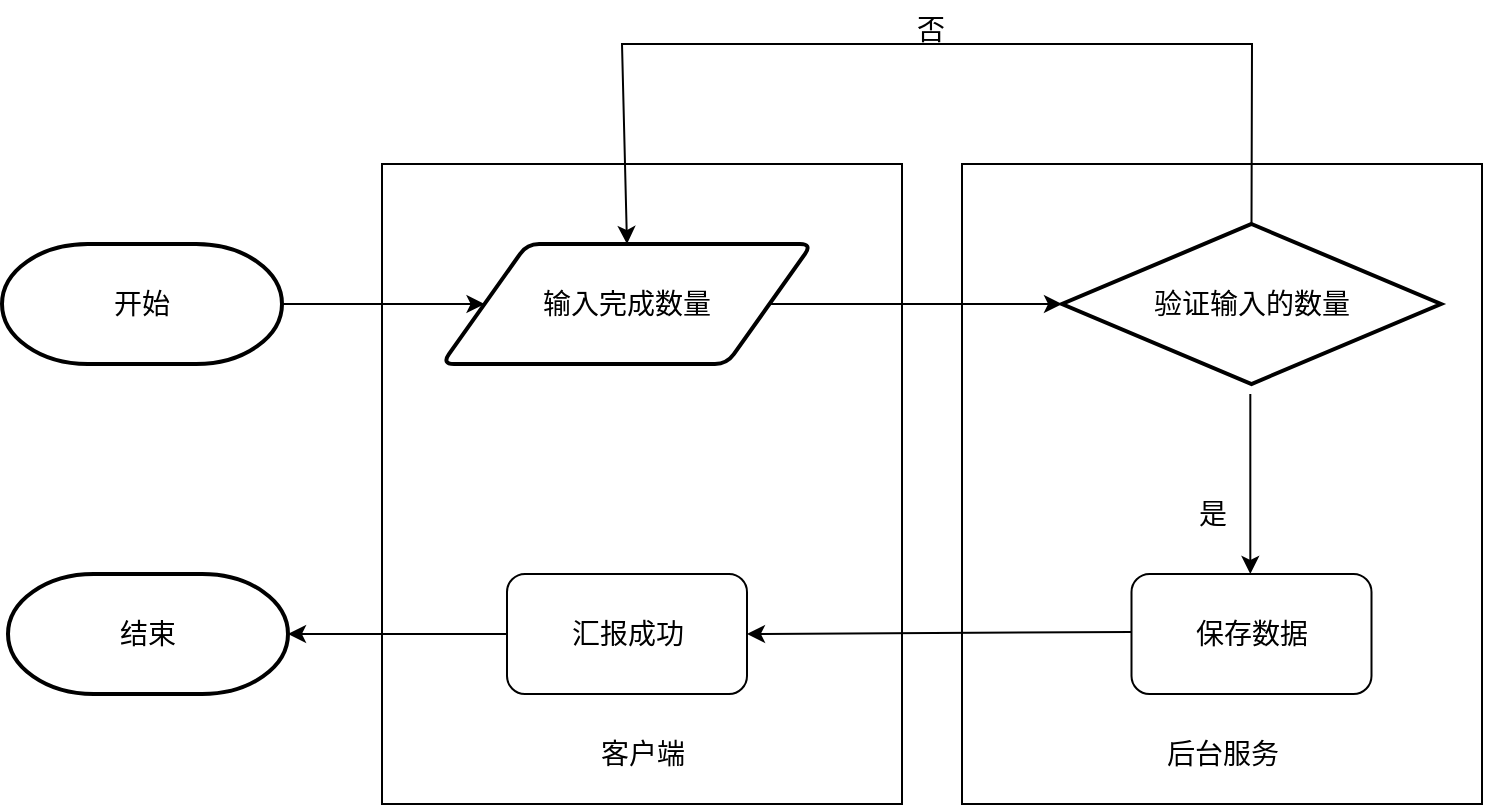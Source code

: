 <mxfile version="20.0.4" type="github">
  <diagram id="-Thg3NojDzIJrcwwlIQT" name="第 1 页">
    <mxGraphModel dx="1673" dy="925" grid="1" gridSize="10" guides="1" tooltips="1" connect="1" arrows="1" fold="1" page="1" pageScale="1" pageWidth="1654" pageHeight="2336" math="0" shadow="0">
      <root>
        <mxCell id="0" />
        <mxCell id="1" parent="0" />
        <mxCell id="zCkPLSWbQm5JxwFreFaJ-94" value="" style="verticalLabelPosition=bottom;verticalAlign=top;html=1;shape=mxgraph.basic.rect;fillColor2=none;strokeWidth=1;size=20;indent=5;fontSize=14;" vertex="1" parent="1">
          <mxGeometry x="880" y="740" width="260" height="320" as="geometry" />
        </mxCell>
        <mxCell id="zCkPLSWbQm5JxwFreFaJ-91" value="" style="verticalLabelPosition=bottom;verticalAlign=top;html=1;shape=mxgraph.basic.rect;fillColor2=none;strokeWidth=1;size=20;indent=5;fontSize=14;" vertex="1" parent="1">
          <mxGeometry x="590" y="740" width="260" height="320" as="geometry" />
        </mxCell>
        <mxCell id="zCkPLSWbQm5JxwFreFaJ-64" value="开始" style="strokeWidth=2;html=1;shape=mxgraph.flowchart.terminator;whiteSpace=wrap;fontSize=14;" vertex="1" parent="1">
          <mxGeometry x="400" y="780" width="140" height="60" as="geometry" />
        </mxCell>
        <mxCell id="zCkPLSWbQm5JxwFreFaJ-67" value="输入完成数量" style="shape=parallelogram;html=1;strokeWidth=2;perimeter=parallelogramPerimeter;whiteSpace=wrap;rounded=1;arcSize=12;size=0.23;fontSize=14;" vertex="1" parent="1">
          <mxGeometry x="620" y="780" width="185" height="60" as="geometry" />
        </mxCell>
        <mxCell id="zCkPLSWbQm5JxwFreFaJ-69" value="验证输入的数量" style="strokeWidth=2;html=1;shape=mxgraph.flowchart.decision;whiteSpace=wrap;fontSize=14;" vertex="1" parent="1">
          <mxGeometry x="930" y="770" width="189.5" height="80" as="geometry" />
        </mxCell>
        <mxCell id="zCkPLSWbQm5JxwFreFaJ-72" value="结束" style="strokeWidth=2;html=1;shape=mxgraph.flowchart.terminator;whiteSpace=wrap;fontSize=14;" vertex="1" parent="1">
          <mxGeometry x="403" y="945" width="140" height="60" as="geometry" />
        </mxCell>
        <mxCell id="zCkPLSWbQm5JxwFreFaJ-75" value="是" style="text;html=1;align=center;verticalAlign=middle;resizable=0;points=[];autosize=1;strokeColor=none;fillColor=none;fontSize=14;" vertex="1" parent="1">
          <mxGeometry x="985" y="900" width="40" height="30" as="geometry" />
        </mxCell>
        <mxCell id="zCkPLSWbQm5JxwFreFaJ-83" value="保存数据" style="rounded=1;whiteSpace=wrap;html=1;fontSize=14;" vertex="1" parent="1">
          <mxGeometry x="964.75" y="945" width="120" height="60" as="geometry" />
        </mxCell>
        <mxCell id="zCkPLSWbQm5JxwFreFaJ-85" value="" style="endArrow=classic;html=1;rounded=0;fontSize=14;" edge="1" parent="1">
          <mxGeometry width="50" height="50" relative="1" as="geometry">
            <mxPoint x="1024.16" y="855" as="sourcePoint" />
            <mxPoint x="1024.16" y="945" as="targetPoint" />
          </mxGeometry>
        </mxCell>
        <mxCell id="zCkPLSWbQm5JxwFreFaJ-93" value="客户端" style="text;html=1;align=center;verticalAlign=middle;resizable=0;points=[];autosize=1;strokeColor=none;fillColor=none;fontSize=14;" vertex="1" parent="1">
          <mxGeometry x="685" y="1020" width="70" height="30" as="geometry" />
        </mxCell>
        <mxCell id="zCkPLSWbQm5JxwFreFaJ-95" value="后台服务" style="text;html=1;align=center;verticalAlign=middle;resizable=0;points=[];autosize=1;strokeColor=none;fillColor=none;fontSize=14;" vertex="1" parent="1">
          <mxGeometry x="970" y="1020" width="80" height="30" as="geometry" />
        </mxCell>
        <mxCell id="zCkPLSWbQm5JxwFreFaJ-96" value="" style="endArrow=classic;html=1;rounded=0;fontSize=14;exitX=1;exitY=0.5;exitDx=0;exitDy=0;exitPerimeter=0;entryX=0;entryY=0.5;entryDx=0;entryDy=0;" edge="1" parent="1" source="zCkPLSWbQm5JxwFreFaJ-64" target="zCkPLSWbQm5JxwFreFaJ-67">
          <mxGeometry width="50" height="50" relative="1" as="geometry">
            <mxPoint x="700" y="680" as="sourcePoint" />
            <mxPoint x="750" y="630" as="targetPoint" />
          </mxGeometry>
        </mxCell>
        <mxCell id="zCkPLSWbQm5JxwFreFaJ-104" value="" style="endArrow=classic;html=1;rounded=0;fontSize=14;exitX=1;exitY=0.5;exitDx=0;exitDy=0;entryX=0;entryY=0.5;entryDx=0;entryDy=0;entryPerimeter=0;" edge="1" parent="1" source="zCkPLSWbQm5JxwFreFaJ-67" target="zCkPLSWbQm5JxwFreFaJ-69">
          <mxGeometry width="50" height="50" relative="1" as="geometry">
            <mxPoint x="700" y="680" as="sourcePoint" />
            <mxPoint x="750" y="630" as="targetPoint" />
          </mxGeometry>
        </mxCell>
        <mxCell id="zCkPLSWbQm5JxwFreFaJ-105" value="" style="endArrow=classic;html=1;rounded=0;fontSize=14;exitX=0.5;exitY=0;exitDx=0;exitDy=0;exitPerimeter=0;entryX=0.5;entryY=0;entryDx=0;entryDy=0;" edge="1" parent="1" source="zCkPLSWbQm5JxwFreFaJ-69" target="zCkPLSWbQm5JxwFreFaJ-67">
          <mxGeometry width="50" height="50" relative="1" as="geometry">
            <mxPoint x="700" y="680" as="sourcePoint" />
            <mxPoint x="750" y="620" as="targetPoint" />
            <Array as="points">
              <mxPoint x="1025" y="680" />
              <mxPoint x="710" y="680" />
            </Array>
          </mxGeometry>
        </mxCell>
        <mxCell id="zCkPLSWbQm5JxwFreFaJ-106" value="否" style="text;html=1;align=center;verticalAlign=middle;resizable=0;points=[];autosize=1;strokeColor=none;fillColor=none;fontSize=14;" vertex="1" parent="1">
          <mxGeometry x="844" y="658" width="40" height="30" as="geometry" />
        </mxCell>
        <mxCell id="zCkPLSWbQm5JxwFreFaJ-109" value="汇报成功" style="rounded=1;whiteSpace=wrap;html=1;fontSize=14;" vertex="1" parent="1">
          <mxGeometry x="652.5" y="945" width="120" height="60" as="geometry" />
        </mxCell>
        <mxCell id="zCkPLSWbQm5JxwFreFaJ-110" value="" style="endArrow=classic;html=1;rounded=0;fontSize=14;exitX=0;exitY=0.5;exitDx=0;exitDy=0;entryX=1;entryY=0.5;entryDx=0;entryDy=0;" edge="1" parent="1" target="zCkPLSWbQm5JxwFreFaJ-109">
          <mxGeometry width="50" height="50" relative="1" as="geometry">
            <mxPoint x="964.75" y="974" as="sourcePoint" />
            <mxPoint x="770" y="989" as="targetPoint" />
          </mxGeometry>
        </mxCell>
        <mxCell id="zCkPLSWbQm5JxwFreFaJ-111" value="" style="endArrow=classic;html=1;rounded=0;fontSize=14;entryX=1;entryY=0.5;entryDx=0;entryDy=0;entryPerimeter=0;exitX=0;exitY=0.5;exitDx=0;exitDy=0;" edge="1" parent="1" source="zCkPLSWbQm5JxwFreFaJ-109" target="zCkPLSWbQm5JxwFreFaJ-72">
          <mxGeometry width="50" height="50" relative="1" as="geometry">
            <mxPoint x="700" y="1040" as="sourcePoint" />
            <mxPoint x="750" y="990" as="targetPoint" />
          </mxGeometry>
        </mxCell>
      </root>
    </mxGraphModel>
  </diagram>
</mxfile>
